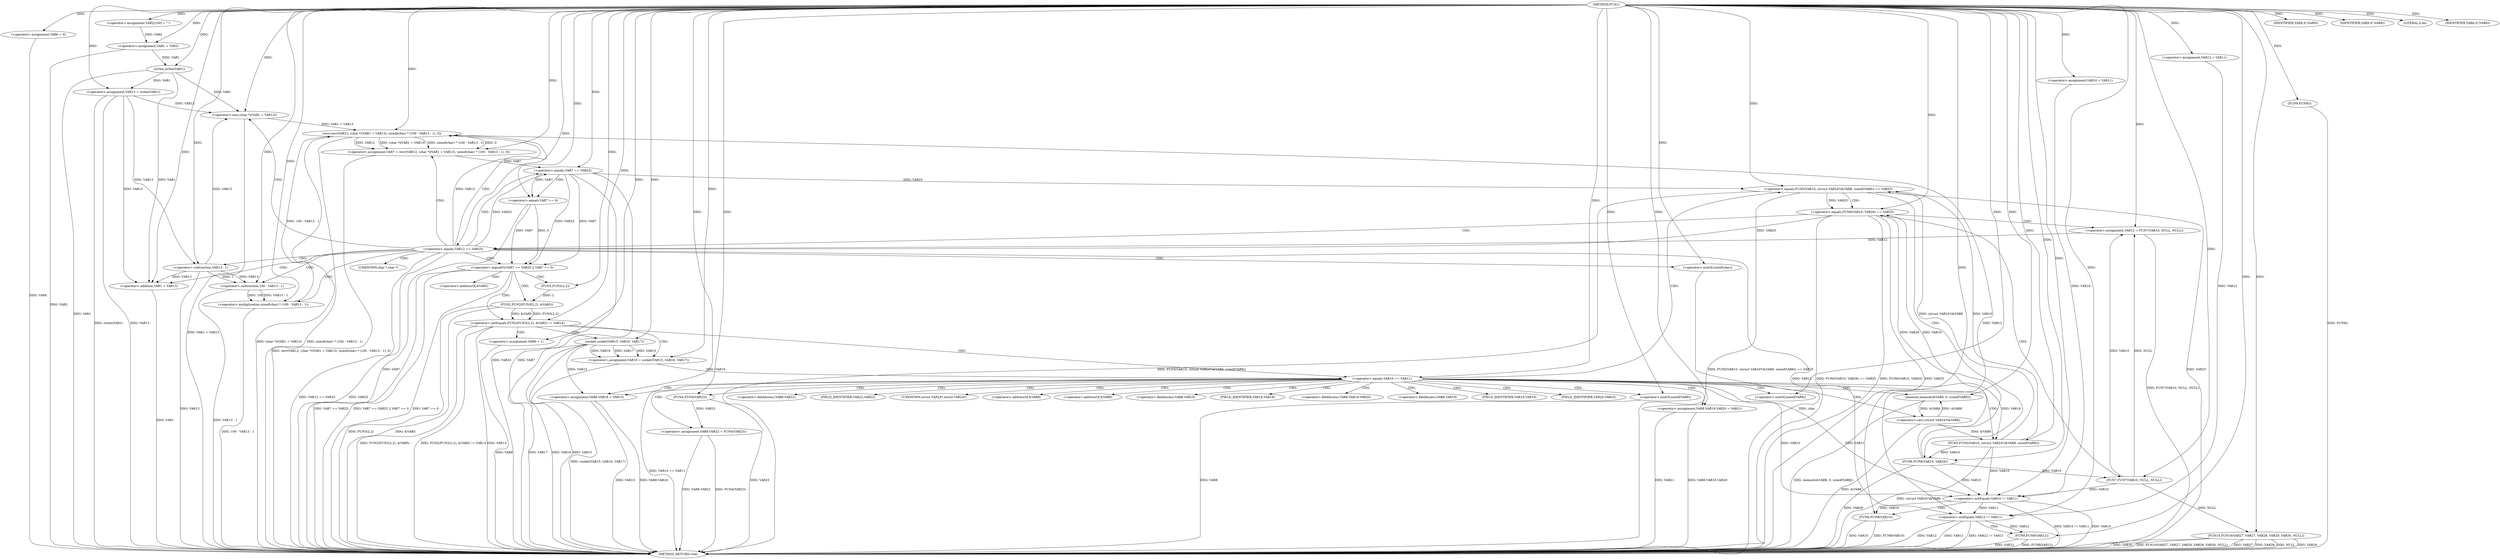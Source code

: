 digraph FUN1 {  
"1000100" [label = "(METHOD,FUN1)" ]
"1000279" [label = "(METHOD_RETURN,void)" ]
"1000104" [label = "(<operator>.assignment,VAR2[100] = \"\")" ]
"1000107" [label = "(<operator>.assignment,VAR1 = VAR2)" ]
"1000115" [label = "(<operator>.assignment,VAR6 = 0)" ]
"1000122" [label = "(<operator>.assignment,VAR10 = VAR11)" ]
"1000126" [label = "(<operator>.assignment,VAR12 = VAR11)" ]
"1000130" [label = "(<operator>.assignment,VAR13 = strlen(VAR1))" ]
"1000132" [label = "(strlen,strlen(VAR1))" ]
"1000137" [label = "(<operator>.notEquals,FUN2(FUN3(2,2), &VAR5) != VAR14)" ]
"1000138" [label = "(FUN2,FUN2(FUN3(2,2), &VAR5))" ]
"1000139" [label = "(FUN3,FUN3(2,2))" ]
"1000147" [label = "(<operator>.assignment,VAR6 = 1)" ]
"1000150" [label = "(<operator>.assignment,VAR10 = socket(VAR15, VAR16, VAR17))" ]
"1000152" [label = "(socket,socket(VAR15, VAR16, VAR17))" ]
"1000157" [label = "(<operator>.equals,VAR10 == VAR11)" ]
"1000162" [label = "(memset,memset(&VAR8, 0, sizeof(VAR8)))" ]
"1000166" [label = "(<operator>.sizeOf,sizeof(VAR8))" ]
"1000168" [label = "(<operator>.assignment,VAR8.VAR18 = VAR15)" ]
"1000173" [label = "(<operator>.assignment,VAR8.VAR19.VAR20 = VAR21)" ]
"1000180" [label = "(<operator>.assignment,VAR8.VAR22 = FUN4(VAR23))" ]
"1000184" [label = "(FUN4,FUN4(VAR23))" ]
"1000187" [label = "(<operator>.equals,FUN5(VAR10, (struct VAR24*)&VAR8, sizeof(VAR8)) == VAR25)" ]
"1000188" [label = "(FUN5,FUN5(VAR10, (struct VAR24*)&VAR8, sizeof(VAR8)))" ]
"1000190" [label = "(<operator>.cast,(struct VAR24*)&VAR8)" ]
"1000194" [label = "(<operator>.sizeOf,sizeof(VAR8))" ]
"1000200" [label = "(<operator>.equals,FUN6(VAR10, VAR26) == VAR25)" ]
"1000201" [label = "(FUN6,FUN6(VAR10, VAR26))" ]
"1000207" [label = "(<operator>.assignment,VAR12 = FUN7(VAR10, NULL, NULL))" ]
"1000209" [label = "(FUN7,FUN7(VAR10, NULL, NULL))" ]
"1000214" [label = "(<operator>.equals,VAR12 == VAR25)" ]
"1000219" [label = "(<operator>.assignment,VAR7 = recv(VAR12, (char *)(VAR1 + VAR13), sizeof(char) * (100 - VAR13 - 1), 0))" ]
"1000221" [label = "(recv,recv(VAR12, (char *)(VAR1 + VAR13), sizeof(char) * (100 - VAR13 - 1), 0))" ]
"1000223" [label = "(<operator>.cast,(char *)(VAR1 + VAR13))" ]
"1000225" [label = "(<operator>.addition,VAR1 + VAR13)" ]
"1000228" [label = "(<operator>.multiplication,sizeof(char) * (100 - VAR13 - 1))" ]
"1000229" [label = "(<operator>.sizeOf,sizeof(char))" ]
"1000231" [label = "(<operator>.subtraction,100 - VAR13 - 1)" ]
"1000233" [label = "(<operator>.subtraction,VAR13 - 1)" ]
"1000238" [label = "(<operator>.logicalOr,VAR7 == VAR25 || VAR7 == 0)" ]
"1000239" [label = "(<operator>.equals,VAR7 == VAR25)" ]
"1000242" [label = "(<operator>.equals,VAR7 == 0)" ]
"1000248" [label = "(IDENTIFIER,VAR9,if (VAR9))" ]
"1000251" [label = "(IDENTIFIER,VAR9,if (VAR9))" ]
"1000253" [label = "(LITERAL,0,do)" ]
"1000255" [label = "(<operator>.notEquals,VAR10 != VAR11)" ]
"1000259" [label = "(FUN8,FUN8(VAR10))" ]
"1000262" [label = "(<operator>.notEquals,VAR12 != VAR11)" ]
"1000266" [label = "(FUN8,FUN8(VAR12))" ]
"1000269" [label = "(IDENTIFIER,VAR6,if (VAR6))" ]
"1000271" [label = "(FUN9,FUN9())" ]
"1000272" [label = "(FUN10,FUN10(VAR27, VAR27, VAR28, VAR29, VAR30, NULL))" ]
"1000142" [label = "(<operator>.addressOf,&VAR5)" ]
"1000163" [label = "(<operator>.addressOf,&VAR8)" ]
"1000169" [label = "(<operator>.fieldAccess,VAR8.VAR18)" ]
"1000171" [label = "(FIELD_IDENTIFIER,VAR18,VAR18)" ]
"1000174" [label = "(<operator>.fieldAccess,VAR8.VAR19.VAR20)" ]
"1000175" [label = "(<operator>.fieldAccess,VAR8.VAR19)" ]
"1000177" [label = "(FIELD_IDENTIFIER,VAR19,VAR19)" ]
"1000178" [label = "(FIELD_IDENTIFIER,VAR20,VAR20)" ]
"1000181" [label = "(<operator>.fieldAccess,VAR8.VAR22)" ]
"1000183" [label = "(FIELD_IDENTIFIER,VAR22,VAR22)" ]
"1000191" [label = "(UNKNOWN,struct VAR24*,struct VAR24*)" ]
"1000192" [label = "(<operator>.addressOf,&VAR8)" ]
"1000224" [label = "(UNKNOWN,char *,char *)" ]
  "1000184" -> "1000279"  [ label = "DDG: VAR23"] 
  "1000180" -> "1000279"  [ label = "DDG: VAR8.VAR22"] 
  "1000147" -> "1000279"  [ label = "DDG: VAR6"] 
  "1000272" -> "1000279"  [ label = "DDG: VAR27"] 
  "1000255" -> "1000279"  [ label = "DDG: VAR10"] 
  "1000259" -> "1000279"  [ label = "DDG: FUN8(VAR10)"] 
  "1000187" -> "1000279"  [ label = "DDG: FUN5(VAR10, (struct VAR24*)&VAR8, sizeof(VAR8))"] 
  "1000259" -> "1000279"  [ label = "DDG: VAR10"] 
  "1000168" -> "1000279"  [ label = "DDG: VAR15"] 
  "1000187" -> "1000279"  [ label = "DDG: FUN5(VAR10, (struct VAR24*)&VAR8, sizeof(VAR8)) == VAR25"] 
  "1000138" -> "1000279"  [ label = "DDG: &VAR5"] 
  "1000223" -> "1000279"  [ label = "DDG: VAR1 + VAR13"] 
  "1000219" -> "1000279"  [ label = "DDG: recv(VAR12, (char *)(VAR1 + VAR13), sizeof(char) * (100 - VAR13 - 1), 0)"] 
  "1000200" -> "1000279"  [ label = "DDG: FUN6(VAR10, VAR26)"] 
  "1000221" -> "1000279"  [ label = "DDG: (char *)(VAR1 + VAR13)"] 
  "1000207" -> "1000279"  [ label = "DDG: FUN7(VAR10, NULL, NULL)"] 
  "1000231" -> "1000279"  [ label = "DDG: VAR13 - 1"] 
  "1000238" -> "1000279"  [ label = "DDG: VAR7 == VAR25"] 
  "1000272" -> "1000279"  [ label = "DDG: VAR28"] 
  "1000168" -> "1000279"  [ label = "DDG: VAR8.VAR18"] 
  "1000188" -> "1000279"  [ label = "DDG: (struct VAR24*)&VAR8"] 
  "1000200" -> "1000279"  [ label = "DDG: FUN6(VAR10, VAR26) == VAR25"] 
  "1000214" -> "1000279"  [ label = "DDG: VAR25"] 
  "1000157" -> "1000279"  [ label = "DDG: VAR10 == VAR11"] 
  "1000173" -> "1000279"  [ label = "DDG: VAR21"] 
  "1000255" -> "1000279"  [ label = "DDG: VAR10 != VAR11"] 
  "1000225" -> "1000279"  [ label = "DDG: VAR1"] 
  "1000239" -> "1000279"  [ label = "DDG: VAR7"] 
  "1000238" -> "1000279"  [ label = "DDG: VAR7 == VAR25 || VAR7 == 0"] 
  "1000221" -> "1000279"  [ label = "DDG: sizeof(char) * (100 - VAR13 - 1)"] 
  "1000214" -> "1000279"  [ label = "DDG: VAR12 == VAR25"] 
  "1000130" -> "1000279"  [ label = "DDG: strlen(VAR1)"] 
  "1000138" -> "1000279"  [ label = "DDG: FUN3(2,2)"] 
  "1000194" -> "1000279"  [ label = "DDG: VAR8"] 
  "1000180" -> "1000279"  [ label = "DDG: FUN4(VAR23)"] 
  "1000150" -> "1000279"  [ label = "DDG: socket(VAR15, VAR16, VAR17)"] 
  "1000152" -> "1000279"  [ label = "DDG: VAR17"] 
  "1000137" -> "1000279"  [ label = "DDG: VAR14"] 
  "1000266" -> "1000279"  [ label = "DDG: VAR12"] 
  "1000262" -> "1000279"  [ label = "DDG: VAR12"] 
  "1000262" -> "1000279"  [ label = "DDG: VAR11"] 
  "1000201" -> "1000279"  [ label = "DDG: VAR26"] 
  "1000266" -> "1000279"  [ label = "DDG: FUN8(VAR12)"] 
  "1000152" -> "1000279"  [ label = "DDG: VAR15"] 
  "1000228" -> "1000279"  [ label = "DDG: 100 - VAR13 - 1"] 
  "1000272" -> "1000279"  [ label = "DDG: NULL"] 
  "1000272" -> "1000279"  [ label = "DDG: VAR29"] 
  "1000132" -> "1000279"  [ label = "DDG: VAR1"] 
  "1000262" -> "1000279"  [ label = "DDG: VAR12 != VAR11"] 
  "1000152" -> "1000279"  [ label = "DDG: VAR16"] 
  "1000233" -> "1000279"  [ label = "DDG: VAR13"] 
  "1000229" -> "1000279"  [ label = "DDG: char"] 
  "1000272" -> "1000279"  [ label = "DDG: VAR30"] 
  "1000238" -> "1000279"  [ label = "DDG: VAR7 == 0"] 
  "1000272" -> "1000279"  [ label = "DDG: FUN10(VAR27, VAR27, VAR28, VAR29, VAR30, NULL)"] 
  "1000137" -> "1000279"  [ label = "DDG: FUN2(FUN3(2,2), &VAR5)"] 
  "1000187" -> "1000279"  [ label = "DDG: VAR25"] 
  "1000162" -> "1000279"  [ label = "DDG: memset(&VAR8, 0, sizeof(VAR8))"] 
  "1000239" -> "1000279"  [ label = "DDG: VAR25"] 
  "1000271" -> "1000279"  [ label = "DDG: FUN9()"] 
  "1000115" -> "1000279"  [ label = "DDG: VAR6"] 
  "1000190" -> "1000279"  [ label = "DDG: &VAR8"] 
  "1000173" -> "1000279"  [ label = "DDG: VAR8.VAR19.VAR20"] 
  "1000137" -> "1000279"  [ label = "DDG: FUN2(FUN3(2,2), &VAR5) != VAR14"] 
  "1000242" -> "1000279"  [ label = "DDG: VAR7"] 
  "1000107" -> "1000279"  [ label = "DDG: VAR2"] 
  "1000130" -> "1000279"  [ label = "DDG: VAR13"] 
  "1000200" -> "1000279"  [ label = "DDG: VAR25"] 
  "1000100" -> "1000104"  [ label = "DDG: "] 
  "1000104" -> "1000107"  [ label = "DDG: VAR2"] 
  "1000100" -> "1000107"  [ label = "DDG: "] 
  "1000100" -> "1000115"  [ label = "DDG: "] 
  "1000100" -> "1000122"  [ label = "DDG: "] 
  "1000100" -> "1000126"  [ label = "DDG: "] 
  "1000132" -> "1000130"  [ label = "DDG: VAR1"] 
  "1000100" -> "1000130"  [ label = "DDG: "] 
  "1000107" -> "1000132"  [ label = "DDG: VAR1"] 
  "1000100" -> "1000132"  [ label = "DDG: "] 
  "1000138" -> "1000137"  [ label = "DDG: FUN3(2,2)"] 
  "1000138" -> "1000137"  [ label = "DDG: &VAR5"] 
  "1000139" -> "1000138"  [ label = "DDG: 2"] 
  "1000100" -> "1000139"  [ label = "DDG: "] 
  "1000100" -> "1000137"  [ label = "DDG: "] 
  "1000100" -> "1000147"  [ label = "DDG: "] 
  "1000152" -> "1000150"  [ label = "DDG: VAR15"] 
  "1000152" -> "1000150"  [ label = "DDG: VAR16"] 
  "1000152" -> "1000150"  [ label = "DDG: VAR17"] 
  "1000100" -> "1000150"  [ label = "DDG: "] 
  "1000100" -> "1000152"  [ label = "DDG: "] 
  "1000150" -> "1000157"  [ label = "DDG: VAR10"] 
  "1000100" -> "1000157"  [ label = "DDG: "] 
  "1000190" -> "1000162"  [ label = "DDG: &VAR8"] 
  "1000100" -> "1000162"  [ label = "DDG: "] 
  "1000100" -> "1000166"  [ label = "DDG: "] 
  "1000152" -> "1000168"  [ label = "DDG: VAR15"] 
  "1000100" -> "1000168"  [ label = "DDG: "] 
  "1000100" -> "1000173"  [ label = "DDG: "] 
  "1000184" -> "1000180"  [ label = "DDG: VAR23"] 
  "1000100" -> "1000184"  [ label = "DDG: "] 
  "1000188" -> "1000187"  [ label = "DDG: VAR10"] 
  "1000188" -> "1000187"  [ label = "DDG: (struct VAR24*)&VAR8"] 
  "1000157" -> "1000188"  [ label = "DDG: VAR10"] 
  "1000100" -> "1000188"  [ label = "DDG: "] 
  "1000190" -> "1000188"  [ label = "DDG: &VAR8"] 
  "1000162" -> "1000190"  [ label = "DDG: &VAR8"] 
  "1000100" -> "1000194"  [ label = "DDG: "] 
  "1000239" -> "1000187"  [ label = "DDG: VAR25"] 
  "1000100" -> "1000187"  [ label = "DDG: "] 
  "1000201" -> "1000200"  [ label = "DDG: VAR10"] 
  "1000201" -> "1000200"  [ label = "DDG: VAR26"] 
  "1000188" -> "1000201"  [ label = "DDG: VAR10"] 
  "1000100" -> "1000201"  [ label = "DDG: "] 
  "1000187" -> "1000200"  [ label = "DDG: VAR25"] 
  "1000100" -> "1000200"  [ label = "DDG: "] 
  "1000209" -> "1000207"  [ label = "DDG: VAR10"] 
  "1000209" -> "1000207"  [ label = "DDG: NULL"] 
  "1000100" -> "1000207"  [ label = "DDG: "] 
  "1000201" -> "1000209"  [ label = "DDG: VAR10"] 
  "1000100" -> "1000209"  [ label = "DDG: "] 
  "1000207" -> "1000214"  [ label = "DDG: VAR12"] 
  "1000100" -> "1000214"  [ label = "DDG: "] 
  "1000200" -> "1000214"  [ label = "DDG: VAR25"] 
  "1000221" -> "1000219"  [ label = "DDG: VAR12"] 
  "1000221" -> "1000219"  [ label = "DDG: (char *)(VAR1 + VAR13)"] 
  "1000221" -> "1000219"  [ label = "DDG: sizeof(char) * (100 - VAR13 - 1)"] 
  "1000221" -> "1000219"  [ label = "DDG: 0"] 
  "1000100" -> "1000219"  [ label = "DDG: "] 
  "1000214" -> "1000221"  [ label = "DDG: VAR12"] 
  "1000100" -> "1000221"  [ label = "DDG: "] 
  "1000223" -> "1000221"  [ label = "DDG: VAR1 + VAR13"] 
  "1000132" -> "1000223"  [ label = "DDG: VAR1"] 
  "1000100" -> "1000223"  [ label = "DDG: "] 
  "1000233" -> "1000223"  [ label = "DDG: VAR13"] 
  "1000130" -> "1000223"  [ label = "DDG: VAR13"] 
  "1000132" -> "1000225"  [ label = "DDG: VAR1"] 
  "1000100" -> "1000225"  [ label = "DDG: "] 
  "1000233" -> "1000225"  [ label = "DDG: VAR13"] 
  "1000130" -> "1000225"  [ label = "DDG: VAR13"] 
  "1000228" -> "1000221"  [ label = "DDG: 100 - VAR13 - 1"] 
  "1000100" -> "1000228"  [ label = "DDG: "] 
  "1000100" -> "1000229"  [ label = "DDG: "] 
  "1000231" -> "1000228"  [ label = "DDG: 100"] 
  "1000231" -> "1000228"  [ label = "DDG: VAR13 - 1"] 
  "1000100" -> "1000231"  [ label = "DDG: "] 
  "1000233" -> "1000231"  [ label = "DDG: VAR13"] 
  "1000233" -> "1000231"  [ label = "DDG: 1"] 
  "1000100" -> "1000233"  [ label = "DDG: "] 
  "1000130" -> "1000233"  [ label = "DDG: VAR13"] 
  "1000239" -> "1000238"  [ label = "DDG: VAR7"] 
  "1000239" -> "1000238"  [ label = "DDG: VAR25"] 
  "1000219" -> "1000239"  [ label = "DDG: VAR7"] 
  "1000100" -> "1000239"  [ label = "DDG: "] 
  "1000214" -> "1000239"  [ label = "DDG: VAR25"] 
  "1000242" -> "1000238"  [ label = "DDG: VAR7"] 
  "1000242" -> "1000238"  [ label = "DDG: 0"] 
  "1000239" -> "1000242"  [ label = "DDG: VAR7"] 
  "1000100" -> "1000242"  [ label = "DDG: "] 
  "1000100" -> "1000248"  [ label = "DDG: "] 
  "1000100" -> "1000251"  [ label = "DDG: "] 
  "1000100" -> "1000253"  [ label = "DDG: "] 
  "1000209" -> "1000255"  [ label = "DDG: VAR10"] 
  "1000188" -> "1000255"  [ label = "DDG: VAR10"] 
  "1000122" -> "1000255"  [ label = "DDG: VAR10"] 
  "1000157" -> "1000255"  [ label = "DDG: VAR10"] 
  "1000201" -> "1000255"  [ label = "DDG: VAR10"] 
  "1000100" -> "1000255"  [ label = "DDG: "] 
  "1000157" -> "1000255"  [ label = "DDG: VAR11"] 
  "1000255" -> "1000259"  [ label = "DDG: VAR10"] 
  "1000100" -> "1000259"  [ label = "DDG: "] 
  "1000221" -> "1000262"  [ label = "DDG: VAR12"] 
  "1000126" -> "1000262"  [ label = "DDG: VAR12"] 
  "1000214" -> "1000262"  [ label = "DDG: VAR12"] 
  "1000100" -> "1000262"  [ label = "DDG: "] 
  "1000255" -> "1000262"  [ label = "DDG: VAR11"] 
  "1000262" -> "1000266"  [ label = "DDG: VAR12"] 
  "1000100" -> "1000266"  [ label = "DDG: "] 
  "1000100" -> "1000269"  [ label = "DDG: "] 
  "1000100" -> "1000271"  [ label = "DDG: "] 
  "1000100" -> "1000272"  [ label = "DDG: "] 
  "1000209" -> "1000272"  [ label = "DDG: NULL"] 
  "1000137" -> "1000150"  [ label = "CDG: "] 
  "1000137" -> "1000157"  [ label = "CDG: "] 
  "1000137" -> "1000152"  [ label = "CDG: "] 
  "1000137" -> "1000147"  [ label = "CDG: "] 
  "1000157" -> "1000174"  [ label = "CDG: "] 
  "1000157" -> "1000191"  [ label = "CDG: "] 
  "1000157" -> "1000166"  [ label = "CDG: "] 
  "1000157" -> "1000180"  [ label = "CDG: "] 
  "1000157" -> "1000183"  [ label = "CDG: "] 
  "1000157" -> "1000188"  [ label = "CDG: "] 
  "1000157" -> "1000190"  [ label = "CDG: "] 
  "1000157" -> "1000175"  [ label = "CDG: "] 
  "1000157" -> "1000194"  [ label = "CDG: "] 
  "1000157" -> "1000192"  [ label = "CDG: "] 
  "1000157" -> "1000187"  [ label = "CDG: "] 
  "1000157" -> "1000169"  [ label = "CDG: "] 
  "1000157" -> "1000163"  [ label = "CDG: "] 
  "1000157" -> "1000168"  [ label = "CDG: "] 
  "1000157" -> "1000178"  [ label = "CDG: "] 
  "1000157" -> "1000173"  [ label = "CDG: "] 
  "1000157" -> "1000171"  [ label = "CDG: "] 
  "1000157" -> "1000184"  [ label = "CDG: "] 
  "1000157" -> "1000177"  [ label = "CDG: "] 
  "1000157" -> "1000162"  [ label = "CDG: "] 
  "1000157" -> "1000181"  [ label = "CDG: "] 
  "1000187" -> "1000200"  [ label = "CDG: "] 
  "1000187" -> "1000201"  [ label = "CDG: "] 
  "1000200" -> "1000214"  [ label = "CDG: "] 
  "1000200" -> "1000207"  [ label = "CDG: "] 
  "1000200" -> "1000209"  [ label = "CDG: "] 
  "1000214" -> "1000238"  [ label = "CDG: "] 
  "1000214" -> "1000221"  [ label = "CDG: "] 
  "1000214" -> "1000233"  [ label = "CDG: "] 
  "1000214" -> "1000219"  [ label = "CDG: "] 
  "1000214" -> "1000224"  [ label = "CDG: "] 
  "1000214" -> "1000239"  [ label = "CDG: "] 
  "1000214" -> "1000229"  [ label = "CDG: "] 
  "1000214" -> "1000225"  [ label = "CDG: "] 
  "1000214" -> "1000231"  [ label = "CDG: "] 
  "1000214" -> "1000223"  [ label = "CDG: "] 
  "1000214" -> "1000228"  [ label = "CDG: "] 
  "1000238" -> "1000142"  [ label = "CDG: "] 
  "1000238" -> "1000139"  [ label = "CDG: "] 
  "1000238" -> "1000138"  [ label = "CDG: "] 
  "1000238" -> "1000137"  [ label = "CDG: "] 
  "1000239" -> "1000242"  [ label = "CDG: "] 
  "1000255" -> "1000259"  [ label = "CDG: "] 
  "1000262" -> "1000266"  [ label = "CDG: "] 
}
